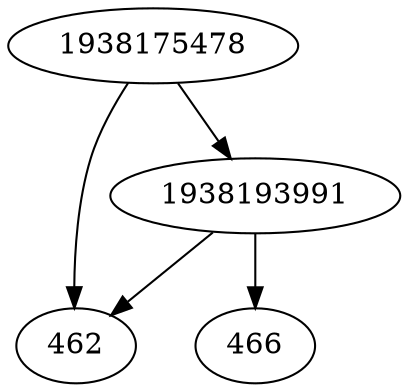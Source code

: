 strict digraph  {
466;
1938175478;
462;
1938193991;
1938175478 -> 462;
1938175478 -> 1938193991;
1938193991 -> 462;
1938193991 -> 466;
}
